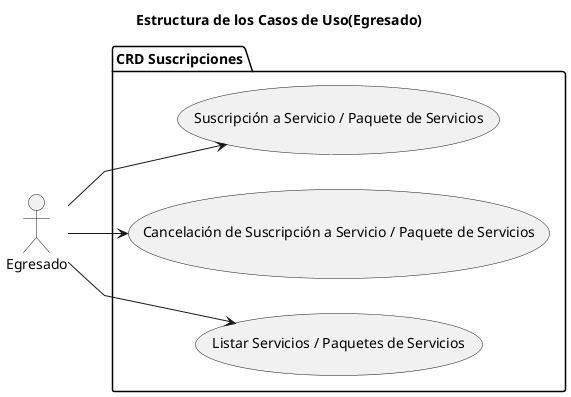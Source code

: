 @startuml Diagrama_CdU

title Estructura de los Casos de Uso(Egresado)

skinparam {
    NoteBackgroundColor #whiteSmoke
    NoteBorderColor #green
    linetype polyline
}

left to right direction

actor Egresado

folder "CRD Suscripciones" as CRDSuscripciones {
    Egresado --> (Suscripción a Servicio / Paquete de Servicios)
    Egresado --> (Cancelación de Suscripción a Servicio / Paquete de Servicios)
    Egresado --> (Listar Servicios / Paquetes de Servicios)
}


@enduml